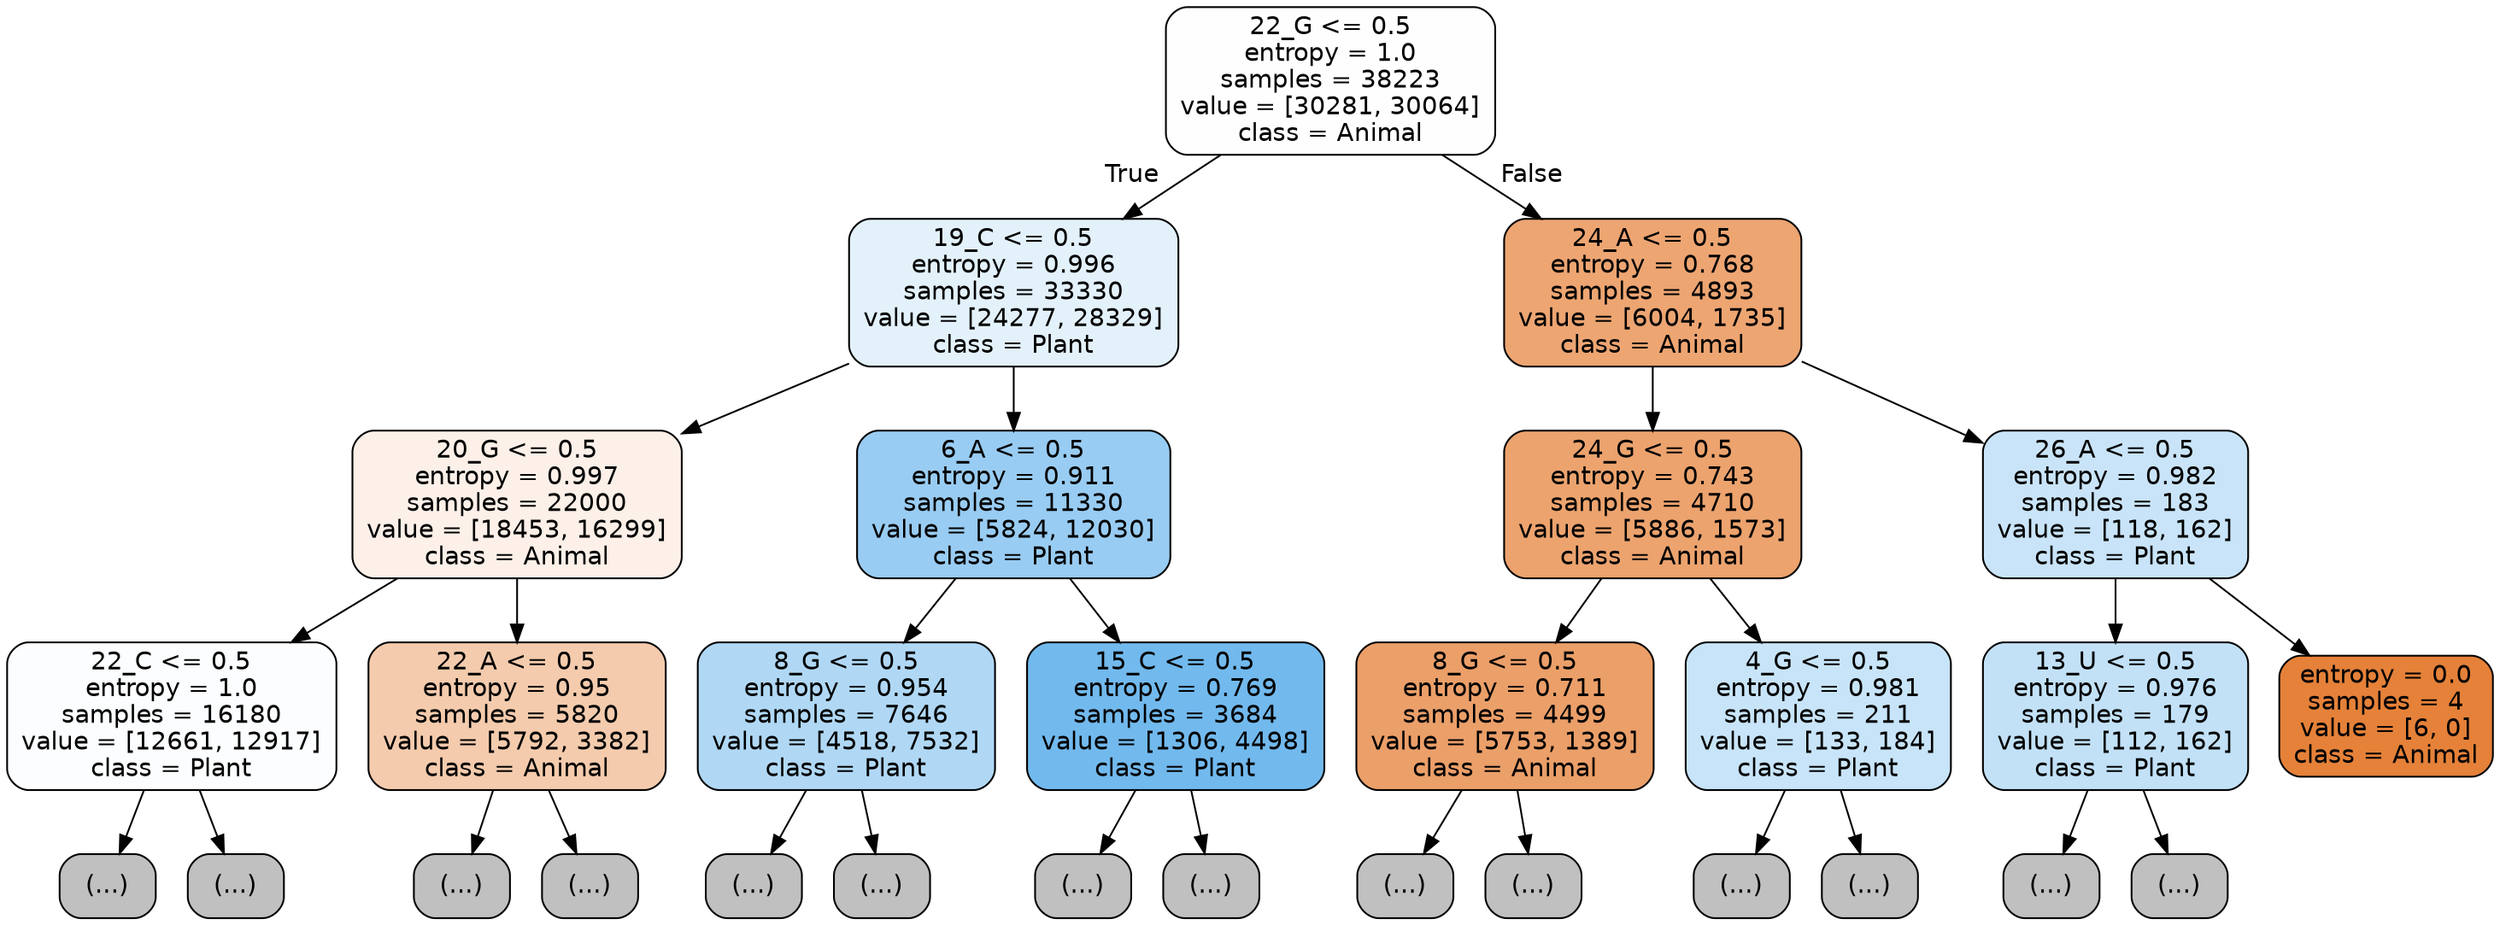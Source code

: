 digraph Tree {
node [shape=box, style="filled, rounded", color="black", fontname="helvetica"] ;
edge [fontname="helvetica"] ;
0 [label="22_G <= 0.5\nentropy = 1.0\nsamples = 38223\nvalue = [30281, 30064]\nclass = Animal", fillcolor="#fffefe"] ;
1 [label="19_C <= 0.5\nentropy = 0.996\nsamples = 33330\nvalue = [24277, 28329]\nclass = Plant", fillcolor="#e3f1fb"] ;
0 -> 1 [labeldistance=2.5, labelangle=45, headlabel="True"] ;
2 [label="20_G <= 0.5\nentropy = 0.997\nsamples = 22000\nvalue = [18453, 16299]\nclass = Animal", fillcolor="#fcf0e8"] ;
1 -> 2 ;
3 [label="22_C <= 0.5\nentropy = 1.0\nsamples = 16180\nvalue = [12661, 12917]\nclass = Plant", fillcolor="#fbfdfe"] ;
2 -> 3 ;
4 [label="(...)", fillcolor="#C0C0C0"] ;
3 -> 4 ;
7159 [label="(...)", fillcolor="#C0C0C0"] ;
3 -> 7159 ;
8084 [label="22_A <= 0.5\nentropy = 0.95\nsamples = 5820\nvalue = [5792, 3382]\nclass = Animal", fillcolor="#f4cbad"] ;
2 -> 8084 ;
8085 [label="(...)", fillcolor="#C0C0C0"] ;
8084 -> 8085 ;
10740 [label="(...)", fillcolor="#C0C0C0"] ;
8084 -> 10740 ;
11179 [label="6_A <= 0.5\nentropy = 0.911\nsamples = 11330\nvalue = [5824, 12030]\nclass = Plant", fillcolor="#99ccf2"] ;
1 -> 11179 ;
11180 [label="8_G <= 0.5\nentropy = 0.954\nsamples = 7646\nvalue = [4518, 7532]\nclass = Plant", fillcolor="#b0d8f5"] ;
11179 -> 11180 ;
11181 [label="(...)", fillcolor="#C0C0C0"] ;
11180 -> 11181 ;
13142 [label="(...)", fillcolor="#C0C0C0"] ;
11180 -> 13142 ;
13813 [label="15_C <= 0.5\nentropy = 0.769\nsamples = 3684\nvalue = [1306, 4498]\nclass = Plant", fillcolor="#72b9ed"] ;
11179 -> 13813 ;
13814 [label="(...)", fillcolor="#C0C0C0"] ;
13813 -> 13814 ;
14425 [label="(...)", fillcolor="#C0C0C0"] ;
13813 -> 14425 ;
14620 [label="24_A <= 0.5\nentropy = 0.768\nsamples = 4893\nvalue = [6004, 1735]\nclass = Animal", fillcolor="#eda572"] ;
0 -> 14620 [labeldistance=2.5, labelangle=-45, headlabel="False"] ;
14621 [label="24_G <= 0.5\nentropy = 0.743\nsamples = 4710\nvalue = [5886, 1573]\nclass = Animal", fillcolor="#eca36e"] ;
14620 -> 14621 ;
14622 [label="8_G <= 0.5\nentropy = 0.711\nsamples = 4499\nvalue = [5753, 1389]\nclass = Animal", fillcolor="#eb9f69"] ;
14621 -> 14622 ;
14623 [label="(...)", fillcolor="#C0C0C0"] ;
14622 -> 14623 ;
15872 [label="(...)", fillcolor="#C0C0C0"] ;
14622 -> 15872 ;
16377 [label="4_G <= 0.5\nentropy = 0.981\nsamples = 211\nvalue = [133, 184]\nclass = Plant", fillcolor="#c8e4f8"] ;
14621 -> 16377 ;
16378 [label="(...)", fillcolor="#C0C0C0"] ;
16377 -> 16378 ;
16453 [label="(...)", fillcolor="#C0C0C0"] ;
16377 -> 16453 ;
16486 [label="26_A <= 0.5\nentropy = 0.982\nsamples = 183\nvalue = [118, 162]\nclass = Plant", fillcolor="#c9e4f8"] ;
14620 -> 16486 ;
16487 [label="13_U <= 0.5\nentropy = 0.976\nsamples = 179\nvalue = [112, 162]\nclass = Plant", fillcolor="#c2e1f7"] ;
16486 -> 16487 ;
16488 [label="(...)", fillcolor="#C0C0C0"] ;
16487 -> 16488 ;
16547 [label="(...)", fillcolor="#C0C0C0"] ;
16487 -> 16547 ;
16592 [label="entropy = 0.0\nsamples = 4\nvalue = [6, 0]\nclass = Animal", fillcolor="#e58139"] ;
16486 -> 16592 ;
}